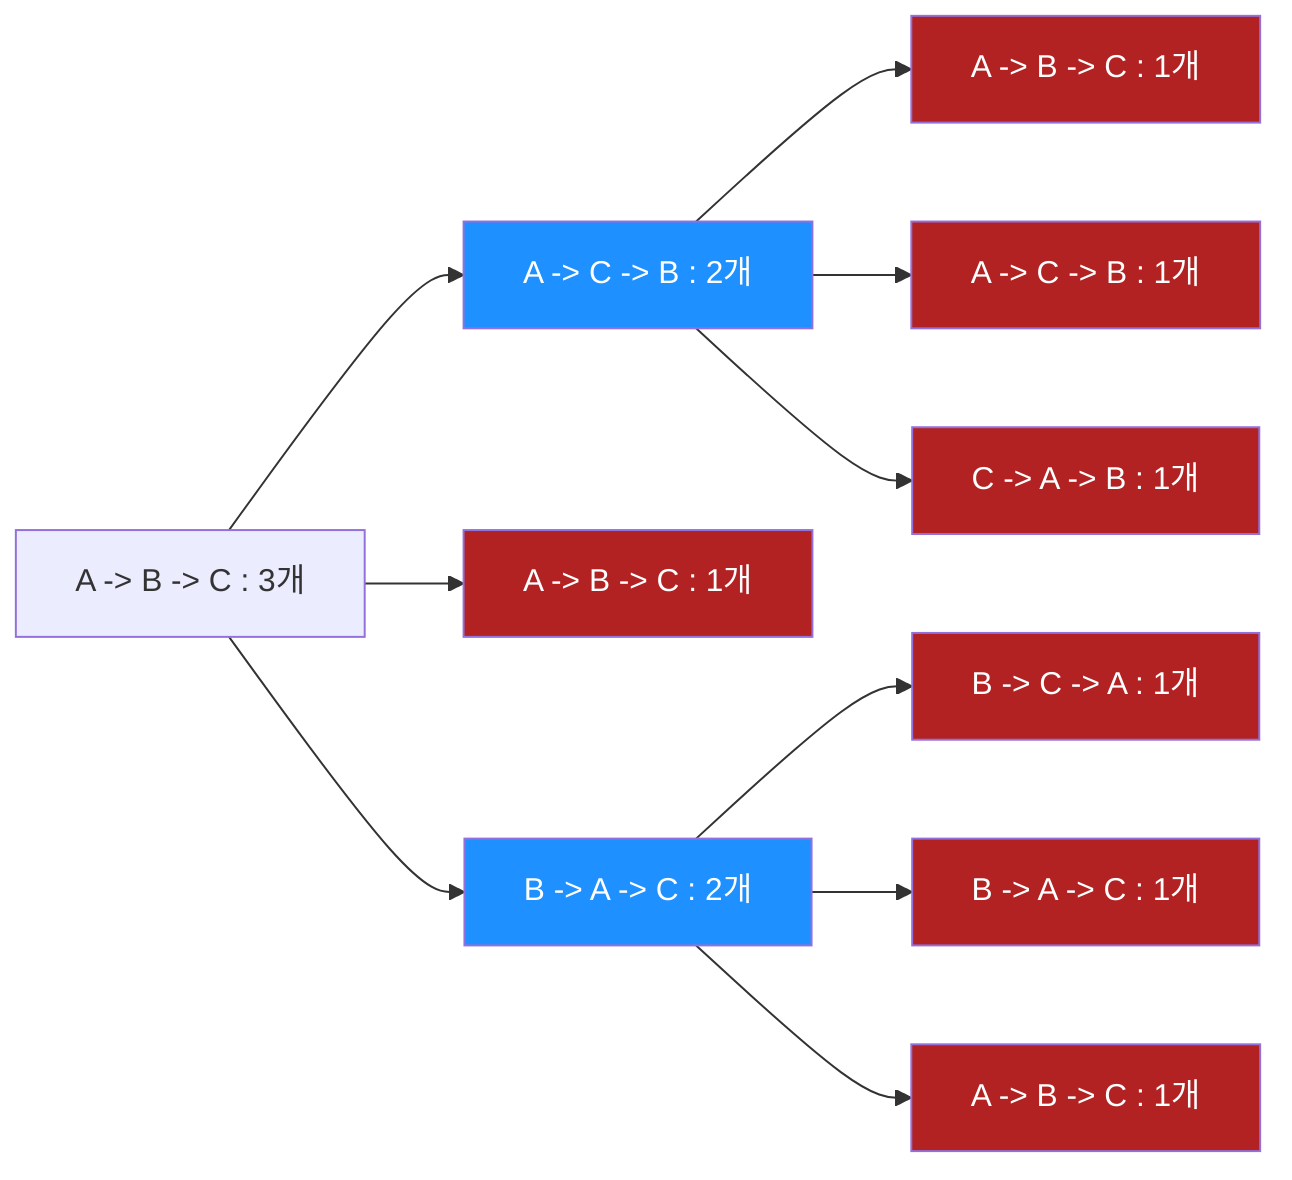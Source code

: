 graph LR
    a[A -> B -> C : 3개]
    a --> b[A -> C -> B : 2개]
    a --> c[A -> B -> C : 1개]
    a --> d[B -> A -> C : 2개]
    b --> e[A -> B -> C : 1개]
    b --> f[A -> C -> B : 1개]
    b --> g[C -> A -> B : 1개]
    d --> h[B -> C -> A : 1개]
    d --> i[B -> A -> C : 1개]
    d --> j[A -> B -> C : 1개]

style b fill:dodgerblue,color:white
style d fill:dodgerblue,color:white
style c fill:firebrick,color:white
style e fill:firebrick,color:white
style f fill:firebrick,color:white
style g fill:firebrick,color:white
style h fill:firebrick,color:white
style i fill:firebrick,color:white
style j fill:firebrick,color:white